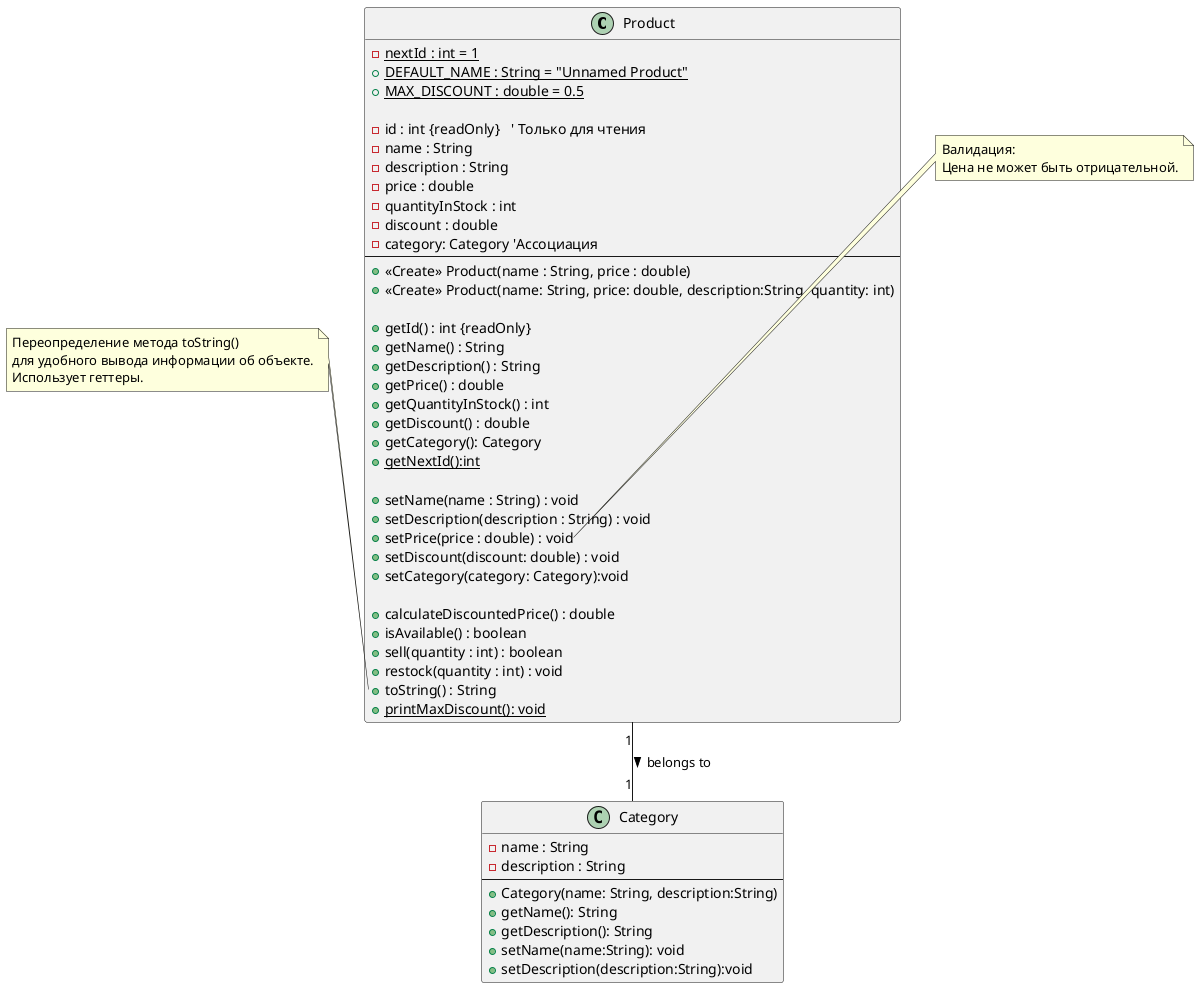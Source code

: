 @startuml

class Product {
  ' Атрибуты класса (статические)
  {static} - nextId : int = 1
  {static} + DEFAULT_NAME : String = "Unnamed Product"
  {static} + MAX_DISCOUNT : double = 0.5

  ' Атрибуты объекта (экземпляра)
  - id : int {readOnly}   ' Только для чтения
  - name : String
  - description : String
  - price : double
  - quantityInStock : int
  - discount : double
  - category: Category 'Ассоциация
  --
  ' Конструктор
  + <<Create>> Product(name : String, price : double)
  + <<Create>> Product(name: String, price: double, description:String, quantity: int)

  ' Геттеры (свойства, методы доступа)
  + getId() : int {readOnly}
  + getName() : String
  + getDescription() : String
  + getPrice() : double
  + getQuantityInStock() : int
  + getDiscount() : double
  + getCategory(): Category
  + {static} getNextId():int

  ' Сеттеры (методы изменения)
  + setName(name : String) : void
  + setDescription(description : String) : void
  + setPrice(price : double) : void
  + setDiscount(discount: double) : void
  + setCategory(category: Category):void

  ' Другие методы
  + calculateDiscountedPrice() : double
  + isAvailable() : boolean
  + sell(quantity : int) : boolean
  + restock(quantity : int) : void
  + toString() : String
  + {static} printMaxDiscount(): void
}

'Пример использования атрибутов, геттеров и сеттеров в методах
note right of Product::setPrice
    Валидация:
    Цена не может быть отрицательной.
end note

note right of Product::setQuantityInStock
  Валидация:
  Количество не может быть отрицательным.
end note

note right of Product::setDiscount
  Валидация:
  Скидка должна быть в пределах [0, MAX_DISCOUNT].
end note

note right of Product::calculateDiscountedPrice
  Использует геттеры:
  return getPrice() * (1 - getDiscount());
end note

note right of Product::isAvailable
  Использует геттер:
  return getQuantityInStock() > 0;
end note

note right of Product::sell
  Использует геттеры и сеттеры:
  if (isAvailable() && quantity <= getQuantityInStock()) {
    setQuantityInStock(getQuantityInStock() - quantity);
    return true;
  }
  return false;
end note

note right of Product::restock
    Использует сеттер
    setQuantityInStock(getQuantityInStock()+quantity);
end note

note left of Product::toString
  Переопределение метода toString()
  для удобного вывода информации об объекте.
  Использует геттеры.
end note


class Category {
    - name : String
    - description : String
    --
    + Category(name: String, description:String)
    + getName(): String
    + getDescription(): String
    + setName(name:String): void
    + setDescription(description:String):void
}

Product "1" -- "1" Category : belongs to >

@enduml